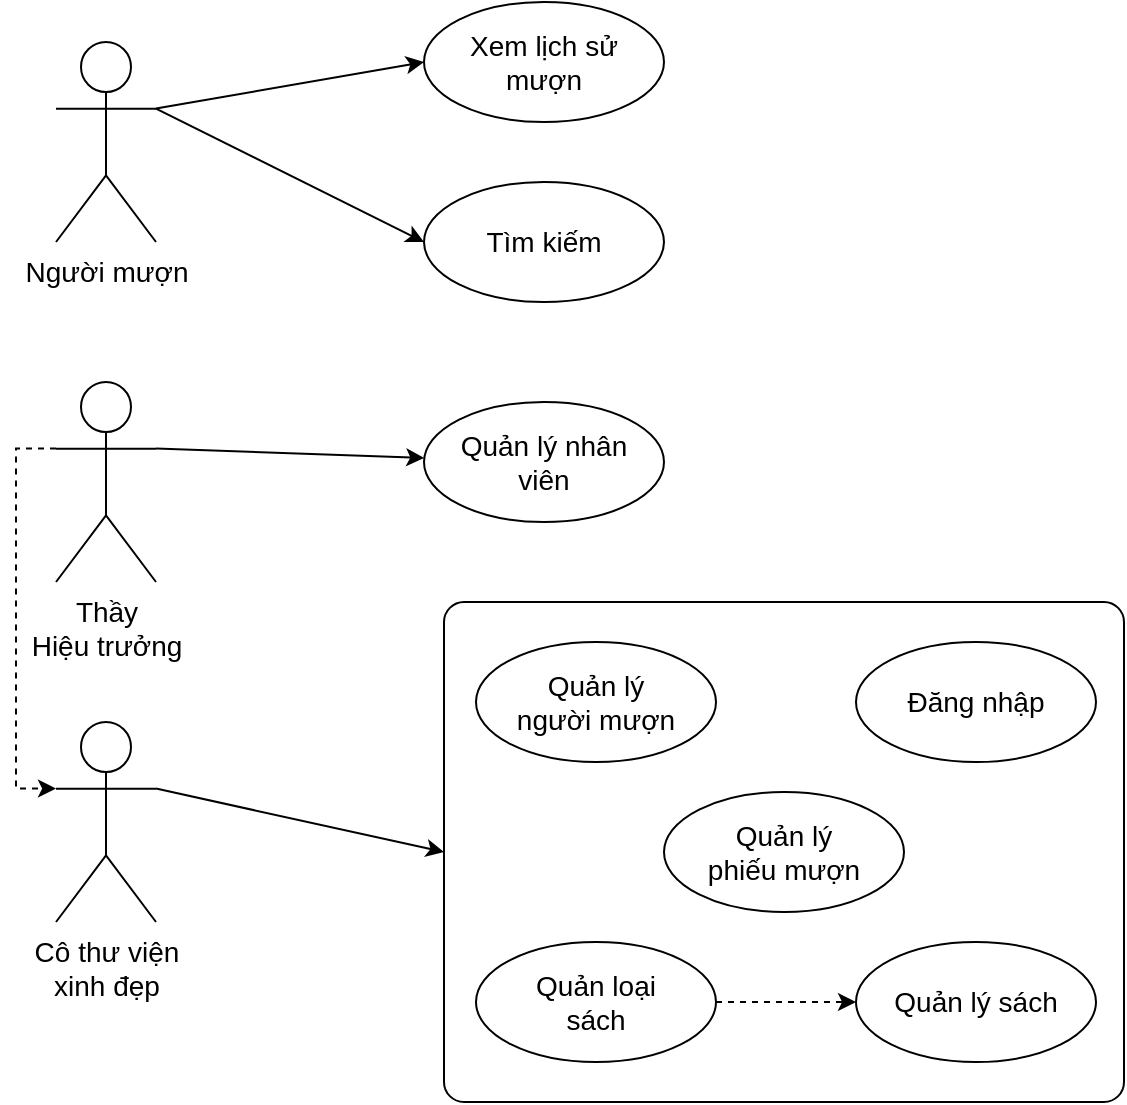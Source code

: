 <mxfile version="15.6.6" type="github" pages="2">
  <diagram id="GBJeokmdrCC2gT9NmFFP" name="Chức năng tổng quan">
    <mxGraphModel dx="1021" dy="529" grid="1" gridSize="10" guides="1" tooltips="1" connect="1" arrows="1" fold="1" page="1" pageScale="1" pageWidth="827" pageHeight="1169" math="0" shadow="0">
      <root>
        <mxCell id="0" />
        <mxCell id="1" parent="0" />
        <mxCell id="E9-ARF6o8f1vIJOu7_sz-8" value="" style="rounded=1;whiteSpace=wrap;html=1;labelBackgroundColor=default;fontSize=14;fontColor=default;strokeColor=default;fillColor=default;arcSize=4;" vertex="1" parent="1">
          <mxGeometry x="304" y="490" width="340" height="250" as="geometry" />
        </mxCell>
        <mxCell id="V0e8xGoyZVRUdur8J4RT-3" style="rounded=0;orthogonalLoop=1;jettySize=auto;html=1;entryX=0;entryY=0.5;entryDx=0;entryDy=0;fontSize=14;fontColor=default;dashed=1;strokeColor=default;labelBackgroundColor=default;spacing=18;fillColor=default;" edge="1" parent="1" source="V0e8xGoyZVRUdur8J4RT-1" target="V0e8xGoyZVRUdur8J4RT-2">
          <mxGeometry relative="1" as="geometry" />
        </mxCell>
        <mxCell id="V0e8xGoyZVRUdur8J4RT-1" value="&lt;font style=&quot;font-size: 14px&quot;&gt;Quản loại sách&lt;br&gt;&lt;/font&gt;" style="ellipse;whiteSpace=wrap;html=1;fillColor=default;strokeColor=default;fontColor=default;labelBackgroundColor=default;spacing=18;" vertex="1" parent="1">
          <mxGeometry x="320" y="660" width="120" height="60" as="geometry" />
        </mxCell>
        <mxCell id="V0e8xGoyZVRUdur8J4RT-2" value="&lt;font style=&quot;font-size: 14px&quot;&gt;Quản lý sách&lt;br&gt;&lt;/font&gt;" style="ellipse;whiteSpace=wrap;html=1;fillColor=default;strokeColor=default;fontColor=default;labelBackgroundColor=default;spacing=18;" vertex="1" parent="1">
          <mxGeometry x="510" y="660" width="120" height="60" as="geometry" />
        </mxCell>
        <mxCell id="V0e8xGoyZVRUdur8J4RT-7" value="&lt;font style=&quot;font-size: 14px&quot;&gt;Quản lý người mượn&lt;br&gt;&lt;/font&gt;" style="ellipse;whiteSpace=wrap;html=1;fillColor=default;strokeColor=default;fontColor=default;labelBackgroundColor=default;spacing=18;" vertex="1" parent="1">
          <mxGeometry x="320" y="510" width="120" height="60" as="geometry" />
        </mxCell>
        <mxCell id="V0e8xGoyZVRUdur8J4RT-9" value="&lt;font style=&quot;font-size: 14px&quot;&gt;Quản lý phiếu mượn&lt;br&gt;&lt;/font&gt;" style="ellipse;whiteSpace=wrap;html=1;fillColor=default;strokeColor=default;fontColor=default;labelBackgroundColor=default;spacing=18;" vertex="1" parent="1">
          <mxGeometry x="414" y="585" width="120" height="60" as="geometry" />
        </mxCell>
        <mxCell id="V0e8xGoyZVRUdur8J4RT-11" value="&lt;font style=&quot;font-size: 14px&quot;&gt;Quản lý nhân viên&lt;br&gt;&lt;/font&gt;" style="ellipse;whiteSpace=wrap;html=1;fillColor=default;strokeColor=default;fontColor=default;labelBackgroundColor=default;spacing=18;" vertex="1" parent="1">
          <mxGeometry x="294" y="390" width="120" height="60" as="geometry" />
        </mxCell>
        <mxCell id="V0e8xGoyZVRUdur8J4RT-14" value="&lt;font style=&quot;font-size: 14px&quot;&gt;Đăng nhập&lt;br&gt;&lt;/font&gt;" style="ellipse;whiteSpace=wrap;html=1;fillColor=default;strokeColor=default;fontColor=default;labelBackgroundColor=default;spacing=18;" vertex="1" parent="1">
          <mxGeometry x="510" y="510" width="120" height="60" as="geometry" />
        </mxCell>
        <mxCell id="V0e8xGoyZVRUdur8J4RT-21" style="edgeStyle=none;rounded=0;orthogonalLoop=1;jettySize=auto;html=1;exitX=1;exitY=0.333;exitDx=0;exitDy=0;exitPerimeter=0;labelBackgroundColor=default;fontSize=14;fontColor=default;strokeColor=default;fillColor=default;" edge="1" parent="1" source="V0e8xGoyZVRUdur8J4RT-15" target="V0e8xGoyZVRUdur8J4RT-11">
          <mxGeometry relative="1" as="geometry" />
        </mxCell>
        <mxCell id="V0e8xGoyZVRUdur8J4RT-22" style="edgeStyle=orthogonalEdgeStyle;rounded=0;orthogonalLoop=1;jettySize=auto;html=1;entryX=0;entryY=0.333;entryDx=0;entryDy=0;entryPerimeter=0;labelBackgroundColor=default;fontSize=14;fontColor=default;strokeColor=default;fillColor=default;exitX=0;exitY=0.333;exitDx=0;exitDy=0;exitPerimeter=0;dashed=1;" edge="1" parent="1" source="V0e8xGoyZVRUdur8J4RT-15" target="V0e8xGoyZVRUdur8J4RT-16">
          <mxGeometry relative="1" as="geometry">
            <Array as="points">
              <mxPoint x="90" y="413" />
              <mxPoint x="90" y="583" />
            </Array>
          </mxGeometry>
        </mxCell>
        <mxCell id="V0e8xGoyZVRUdur8J4RT-15" value="Thầy&lt;br&gt;Hiệu trưởng" style="shape=umlActor;verticalLabelPosition=bottom;verticalAlign=top;html=1;outlineConnect=0;labelBackgroundColor=default;fontSize=14;fontColor=default;strokeColor=default;fillColor=default;" vertex="1" parent="1">
          <mxGeometry x="110" y="380" width="50" height="100" as="geometry" />
        </mxCell>
        <mxCell id="E9-ARF6o8f1vIJOu7_sz-9" style="edgeStyle=none;rounded=0;orthogonalLoop=1;jettySize=auto;html=1;exitX=1;exitY=0.333;exitDx=0;exitDy=0;exitPerimeter=0;entryX=0;entryY=0.5;entryDx=0;entryDy=0;labelBackgroundColor=default;fontSize=14;fontColor=default;strokeColor=default;fillColor=default;" edge="1" parent="1" source="V0e8xGoyZVRUdur8J4RT-16" target="E9-ARF6o8f1vIJOu7_sz-8">
          <mxGeometry relative="1" as="geometry" />
        </mxCell>
        <mxCell id="V0e8xGoyZVRUdur8J4RT-16" value="Cô thư viện&lt;br&gt;xinh đẹp" style="shape=umlActor;verticalLabelPosition=bottom;verticalAlign=top;html=1;outlineConnect=0;labelBackgroundColor=default;fontSize=14;fontColor=default;strokeColor=default;fillColor=default;" vertex="1" parent="1">
          <mxGeometry x="110" y="550" width="50" height="100" as="geometry" />
        </mxCell>
        <mxCell id="E9-ARF6o8f1vIJOu7_sz-14" style="edgeStyle=none;rounded=0;orthogonalLoop=1;jettySize=auto;html=1;exitX=1;exitY=0.333;exitDx=0;exitDy=0;exitPerimeter=0;entryX=0;entryY=0.5;entryDx=0;entryDy=0;labelBackgroundColor=default;fontSize=14;fontColor=default;strokeColor=default;fillColor=default;" edge="1" parent="1" source="E9-ARF6o8f1vIJOu7_sz-10" target="E9-ARF6o8f1vIJOu7_sz-13">
          <mxGeometry relative="1" as="geometry" />
        </mxCell>
        <mxCell id="E9-ARF6o8f1vIJOu7_sz-15" style="edgeStyle=none;rounded=0;orthogonalLoop=1;jettySize=auto;html=1;exitX=1;exitY=0.333;exitDx=0;exitDy=0;exitPerimeter=0;entryX=0;entryY=0.5;entryDx=0;entryDy=0;labelBackgroundColor=default;fontSize=14;fontColor=default;strokeColor=default;fillColor=default;" edge="1" parent="1" source="E9-ARF6o8f1vIJOu7_sz-10" target="E9-ARF6o8f1vIJOu7_sz-11">
          <mxGeometry relative="1" as="geometry" />
        </mxCell>
        <mxCell id="E9-ARF6o8f1vIJOu7_sz-10" value="Người mượn" style="shape=umlActor;verticalLabelPosition=bottom;verticalAlign=top;html=1;outlineConnect=0;labelBackgroundColor=default;fontSize=14;fontColor=default;strokeColor=default;fillColor=default;" vertex="1" parent="1">
          <mxGeometry x="110" y="210" width="50" height="100" as="geometry" />
        </mxCell>
        <mxCell id="E9-ARF6o8f1vIJOu7_sz-11" value="&lt;font style=&quot;font-size: 14px&quot;&gt;Tìm kiếm&lt;br&gt;&lt;/font&gt;" style="ellipse;whiteSpace=wrap;html=1;fillColor=default;strokeColor=default;fontColor=default;labelBackgroundColor=default;spacing=18;" vertex="1" parent="1">
          <mxGeometry x="294" y="280" width="120" height="60" as="geometry" />
        </mxCell>
        <mxCell id="E9-ARF6o8f1vIJOu7_sz-13" value="&lt;font style=&quot;font-size: 14px&quot;&gt;Xem lịch sử mượn&lt;br&gt;&lt;/font&gt;" style="ellipse;whiteSpace=wrap;html=1;fillColor=default;strokeColor=default;fontColor=default;labelBackgroundColor=default;spacing=18;" vertex="1" parent="1">
          <mxGeometry x="294" y="190" width="120" height="60" as="geometry" />
        </mxCell>
      </root>
    </mxGraphModel>
  </diagram>
  <diagram id="-gtvZz-4FizqIAPCJomf" name="Quản lý nhân viên">
    <mxGraphModel dx="1323" dy="659" grid="1" gridSize="10" guides="1" tooltips="1" connect="1" arrows="1" fold="1" page="1" pageScale="1" pageWidth="827" pageHeight="1169" math="0" shadow="0">
      <root>
        <mxCell id="Ks27z-4FAGLyfxJuws84-0" />
        <mxCell id="Ks27z-4FAGLyfxJuws84-1" parent="Ks27z-4FAGLyfxJuws84-0" />
      </root>
    </mxGraphModel>
  </diagram>
</mxfile>

